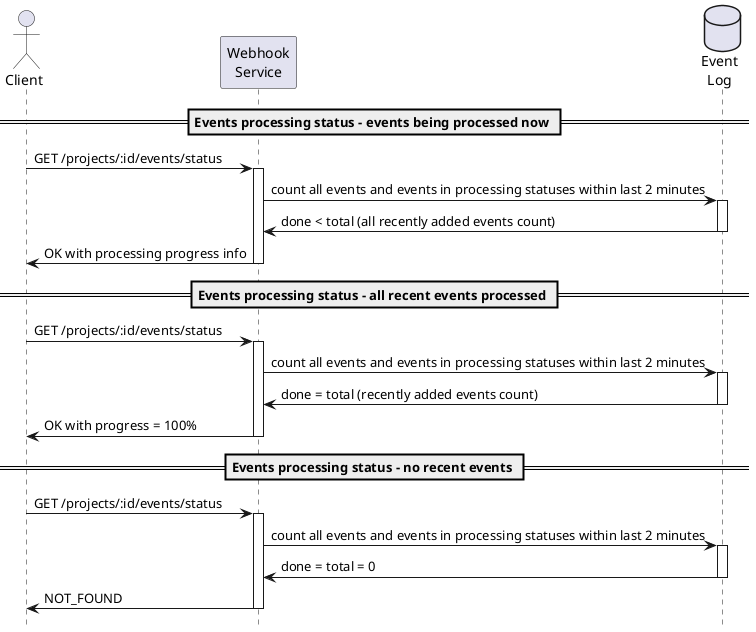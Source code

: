     @startuml
    hide footbox
    skinparam shadowing false

    actor Client
    participant "Webhook\nService" as Webhook
    database "Event\nLog" as Log

    == Events processing status - events being processed now ==
    Client->Webhook: GET /projects/:id/events/status
    activate Webhook
    Webhook->Log: count all events and events in processing statuses within last 2 minutes
    activate Log
    Log->Webhook: done < total (all recently added events count)
    deactivate Log
    Webhook->Client: OK with processing progress info
    deactivate Webhook

    == Events processing status - all recent events processed ==
    Client->Webhook: GET /projects/:id/events/status
    activate Webhook
    Webhook->Log: count all events and events in processing statuses within last 2 minutes
    activate Log
    Log->Webhook: done = total (recently added events count)
    deactivate Log
    Webhook->Client: OK with progress = 100%
    deactivate Webhook

    == Events processing status - no recent events ==
    Client->Webhook: GET /projects/:id/events/status
    activate Webhook
    Webhook->Log: count all events and events in processing statuses within last 2 minutes
    activate Log
    Log->Webhook: done = total = 0
    deactivate Log
    Webhook->Client: NOT_FOUND
    deactivate Webhook

    @enduml
